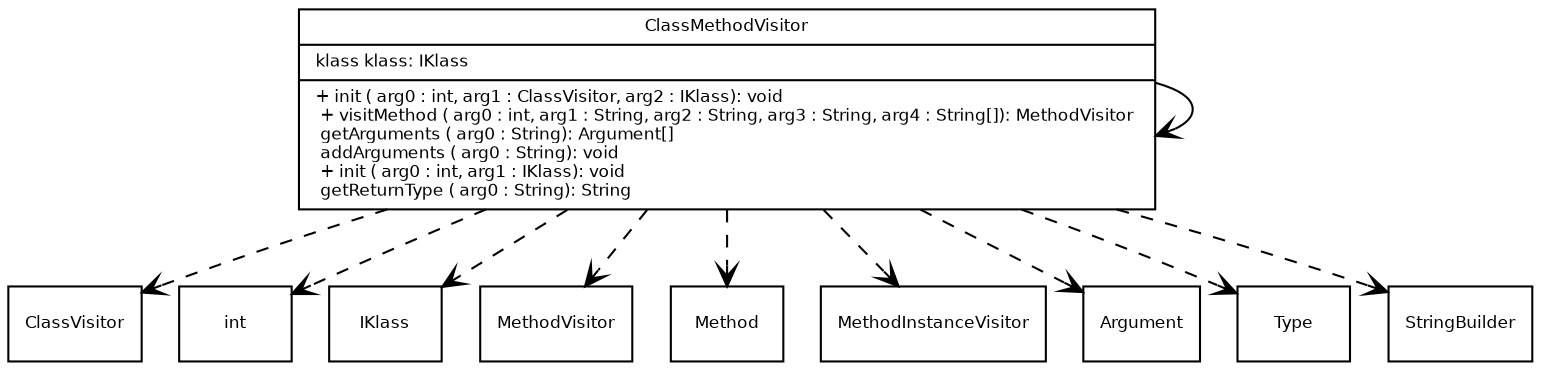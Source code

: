 strict digraph G {
    fontname = "Bitstream Vera Sans"
    fontsize = 8

    node [
    fontname = "Bitstream Vera Sans"
    fontsize = 8
    shape = "record"
    ]

    edge [
    fontname = "Bitstream Vera Sans"
    fontsize = 8
    ]
ClassMethodVisitor [ 
 label = " { ClassMethodVisitor|klass klass: IKlass \l |+ init ( arg0 : int, arg1 : ClassVisitor, arg2 : IKlass): void \l + visitMethod ( arg0 : int, arg1 : String, arg2 : String, arg3 : String, arg4 : String[]): MethodVisitor \l  getArguments ( arg0 : String): Argument[] \l  addArguments ( arg0 : String): void \l + init ( arg0 : int, arg1 : IKlass): void \l  getReturnType ( arg0 : String): String \l  
 } " 
 ]
 edge [ 
  style="solid", arrowhead= "vee" 
 ] 
ClassMethodVisitor -> ClassMethodVisitor 

 edge [ 
  style="dashed", arrowhead= "vee" 
 ] 
ClassMethodVisitor -> ClassVisitor 
ClassMethodVisitor -> int 
ClassMethodVisitor -> IKlass 

 edge [ 
  style="dashed", arrowhead= "vee" 
 ] 
ClassMethodVisitor -> ClassVisitor 

 edge [ 
  style="solid", arrowhead = "normal" 
 ] 
 ClassMethodVisitor -> ClassVisitor 

 edge [ 
  style="dashed", arrowhead= "vee" 
 ] 
ClassMethodVisitor -> MethodVisitor 
ClassMethodVisitor -> int 

 edge [ 
  style="dashed", arrowhead= "vee" 
 ] 
ClassMethodVisitor -> ClassVisitor 

 edge [ 
  style="dashed", arrowhead= "vee" 
 ] 
ClassMethodVisitor -> ClassMethodVisitor 

 edge [ 
  style="dashed", arrowhead= "vee" 
 ] 
ClassMethodVisitor -> ClassMethodVisitor 

 edge [ 
  style="dashed", arrowhead= "vee" 
 ] 
ClassMethodVisitor -> Method 

 edge [ 
  style="dashed", arrowhead= "vee" 
 ] 
ClassMethodVisitor -> MethodInstanceVisitor 

 edge [ 
  style="dashed", arrowhead= "vee" 
 ] 
ClassMethodVisitor -> IKlass 

 edge [ 
  style="dashed", arrowhead= "vee" 
 ] 
ClassMethodVisitor -> Argument 

 edge [ 
  style="dashed", arrowhead= "vee" 
 ] 
ClassMethodVisitor -> Type 

 edge [ 
  style="dashed", arrowhead= "vee" 
 ] 
ClassMethodVisitor -> StringBuilder 

 edge [ 
  style="dashed", arrowhead= "vee" 
 ] 
ClassMethodVisitor -> StringBuilder 

 edge [ 
  style="dashed", arrowhead= "vee" 
 ] 
ClassMethodVisitor -> StringBuilder 

 edge [ 
  style="dashed", arrowhead= "vee" 
 ] 
ClassMethodVisitor -> StringBuilder 

 edge [ 
  style="dashed", arrowhead= "vee" 
 ] 
ClassMethodVisitor -> Type 

 edge [ 
  style="dashed", arrowhead= "vee" 
 ] 
ClassMethodVisitor -> Argument 

 edge [ 
  style="dashed", arrowhead= "vee" 
 ] 

 edge [ 
  style="dashed", arrowhead= "vee" 
 ] 
ClassMethodVisitor -> Type 

 edge [ 
  style="dashed", arrowhead= "vee" 
 ] 
ClassMethodVisitor -> Type 

 edge [ 
  style="dashed", arrowhead= "vee" 
 ] 
ClassMethodVisitor -> int 
ClassMethodVisitor -> IKlass 

 edge [ 
  style="dashed", arrowhead= "vee" 
 ] 
ClassMethodVisitor -> ClassVisitor 

 edge [ 
  style="dashed", arrowhead= "vee" 
 ] 

 edge [ 
  style="dashed", arrowhead= "vee" 
 ] 
ClassMethodVisitor -> Type 

 edge [ 
  style="dashed", arrowhead= "vee" 
 ] 
ClassMethodVisitor -> Type 
}